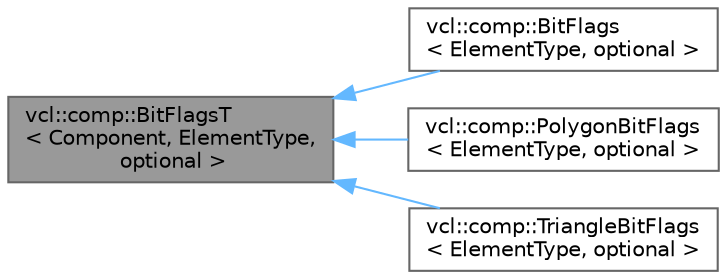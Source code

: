 digraph "vcl::comp::BitFlagsT&lt; Component, ElementType, optional &gt;"
{
 // LATEX_PDF_SIZE
  bgcolor="transparent";
  edge [fontname=Helvetica,fontsize=10,labelfontname=Helvetica,labelfontsize=10];
  node [fontname=Helvetica,fontsize=10,shape=box,height=0.2,width=0.4];
  rankdir="LR";
  Node1 [label="vcl::comp::BitFlagsT\l\< Component, ElementType,\l optional \>",height=0.2,width=0.4,color="gray40", fillcolor="grey60", style="filled", fontcolor="black",tooltip="The BitFlags component class represents a collection of 32 bits that will be part of an Element (e...."];
  Node1 -> Node2 [dir="back",color="steelblue1",style="solid"];
  Node2 [label="vcl::comp::BitFlags\l\< ElementType, optional \>",height=0.2,width=0.4,color="gray40", fillcolor="white", style="filled",URL="$classvcl_1_1comp_1_1BitFlags.html",tooltip=" "];
  Node1 -> Node3 [dir="back",color="steelblue1",style="solid"];
  Node3 [label="vcl::comp::PolygonBitFlags\l\< ElementType, optional \>",height=0.2,width=0.4,color="gray40", fillcolor="white", style="filled",URL="$classvcl_1_1comp_1_1PolygonBitFlags.html",tooltip="The PolygonBitFlags class represents a collection of 32 bits that will be part of a generic Polygonal..."];
  Node1 -> Node4 [dir="back",color="steelblue1",style="solid"];
  Node4 [label="vcl::comp::TriangleBitFlags\l\< ElementType, optional \>",height=0.2,width=0.4,color="gray40", fillcolor="white", style="filled",URL="$classvcl_1_1comp_1_1TriangleBitFlags.html",tooltip="The TriangleBitFlags class represents a collection of 32 bits that will be part of a Triangle of a Me..."];
}
